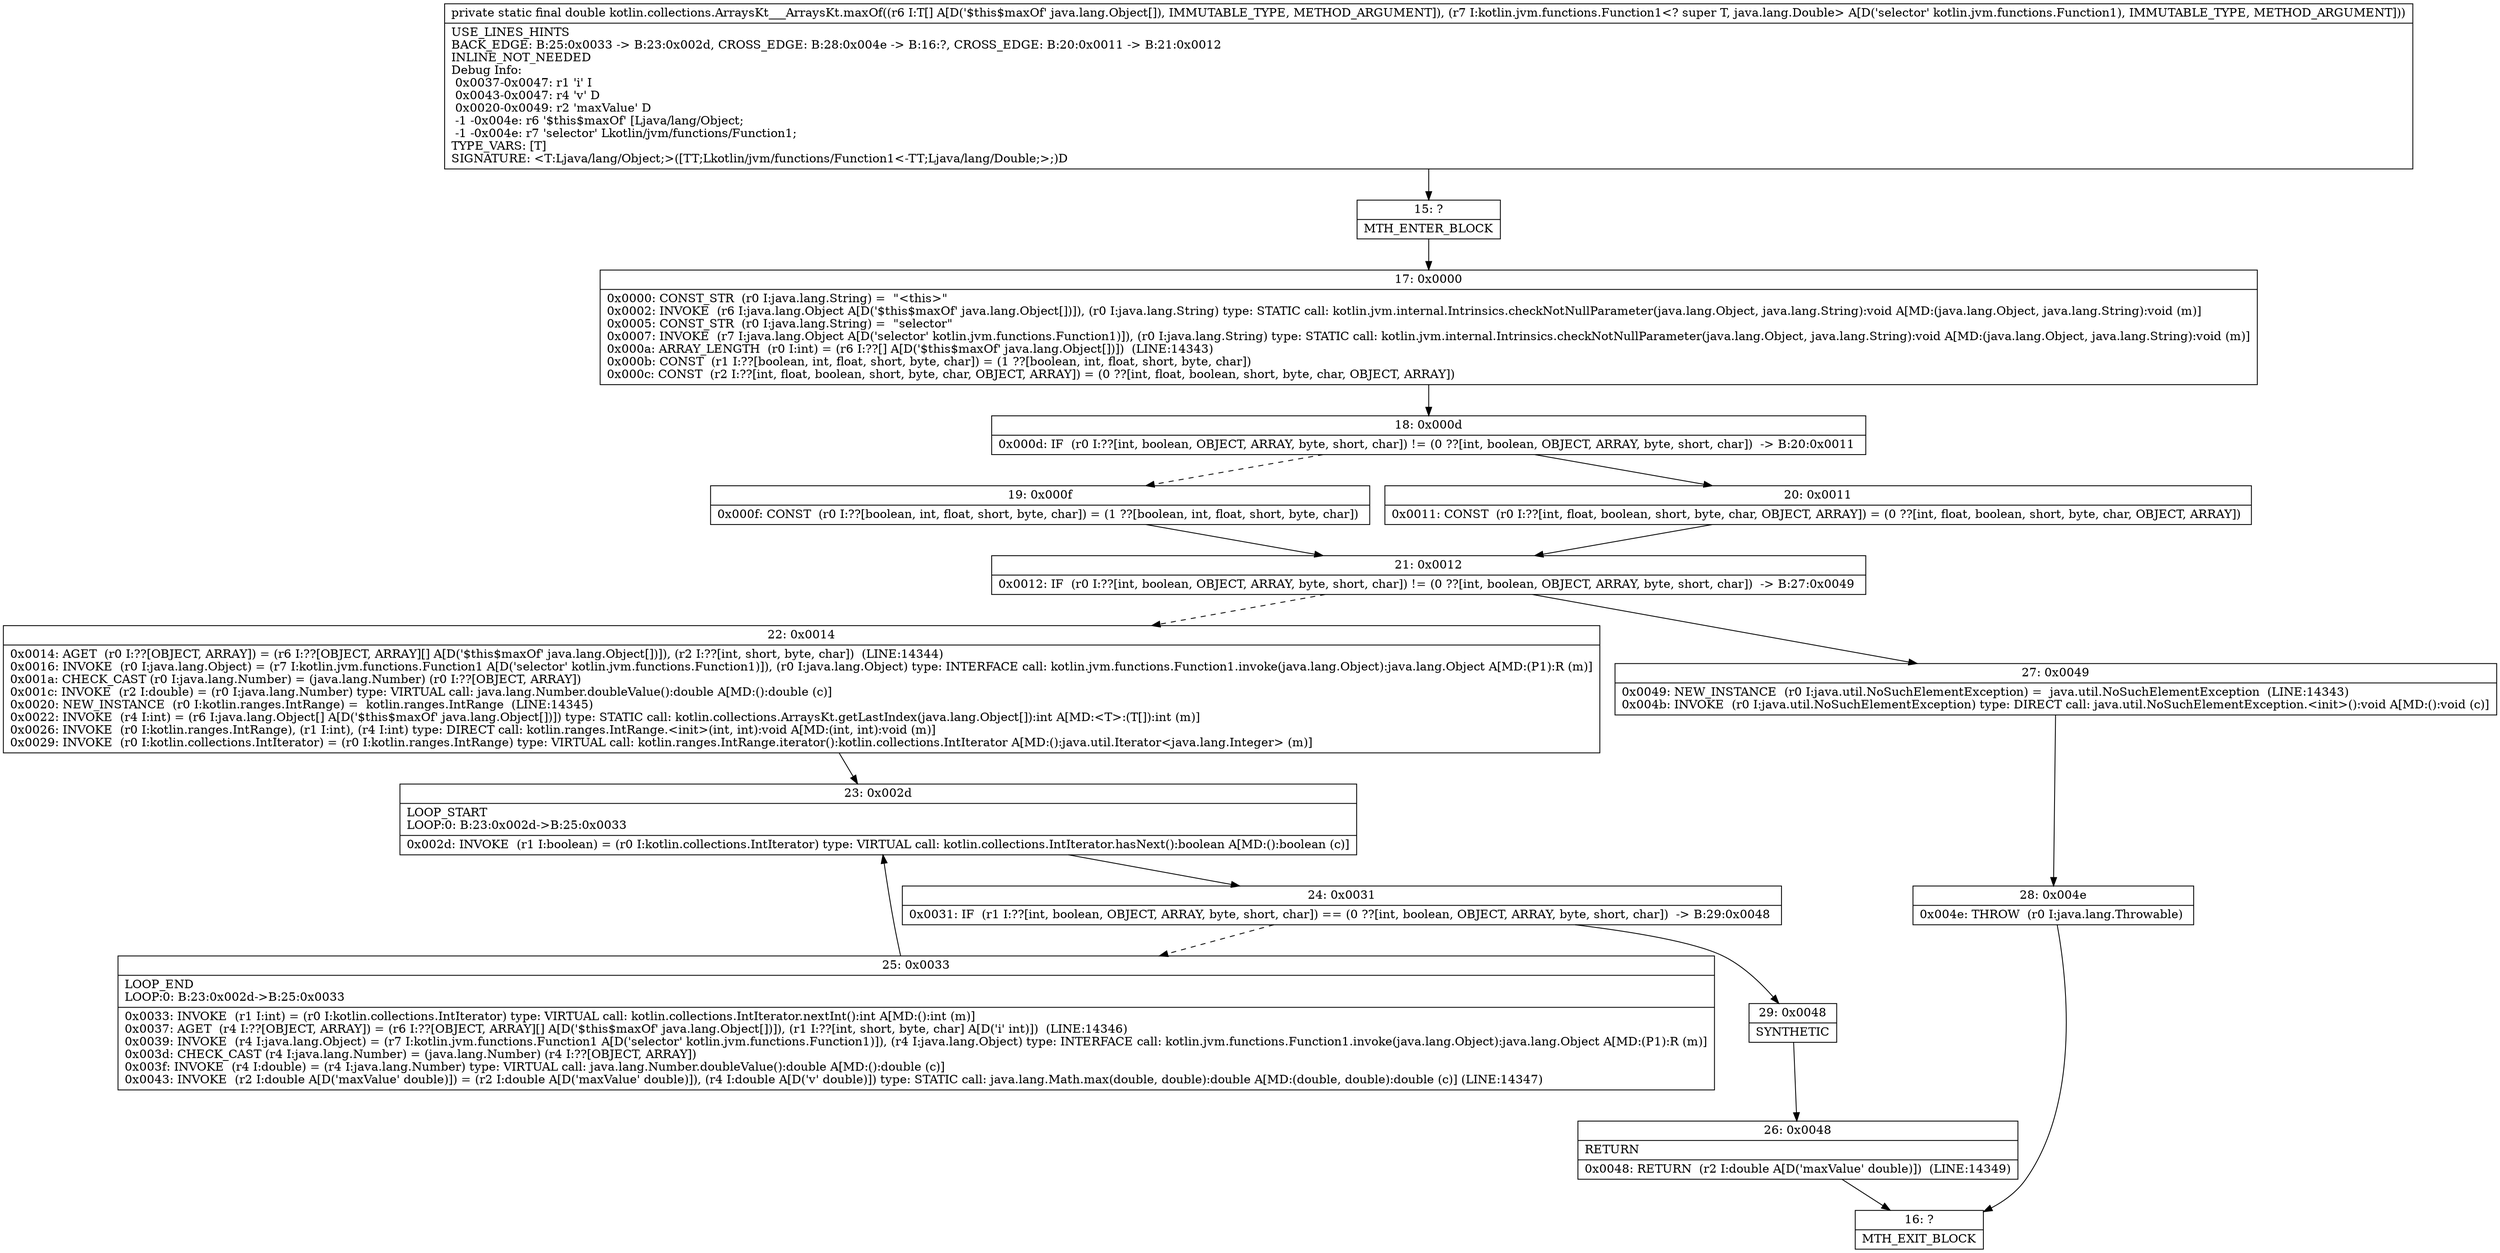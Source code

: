 digraph "CFG forkotlin.collections.ArraysKt___ArraysKt.maxOf([Ljava\/lang\/Object;Lkotlin\/jvm\/functions\/Function1;)D" {
Node_15 [shape=record,label="{15\:\ ?|MTH_ENTER_BLOCK\l}"];
Node_17 [shape=record,label="{17\:\ 0x0000|0x0000: CONST_STR  (r0 I:java.lang.String) =  \"\<this\>\" \l0x0002: INVOKE  (r6 I:java.lang.Object A[D('$this$maxOf' java.lang.Object[])]), (r0 I:java.lang.String) type: STATIC call: kotlin.jvm.internal.Intrinsics.checkNotNullParameter(java.lang.Object, java.lang.String):void A[MD:(java.lang.Object, java.lang.String):void (m)]\l0x0005: CONST_STR  (r0 I:java.lang.String) =  \"selector\" \l0x0007: INVOKE  (r7 I:java.lang.Object A[D('selector' kotlin.jvm.functions.Function1)]), (r0 I:java.lang.String) type: STATIC call: kotlin.jvm.internal.Intrinsics.checkNotNullParameter(java.lang.Object, java.lang.String):void A[MD:(java.lang.Object, java.lang.String):void (m)]\l0x000a: ARRAY_LENGTH  (r0 I:int) = (r6 I:??[] A[D('$this$maxOf' java.lang.Object[])])  (LINE:14343)\l0x000b: CONST  (r1 I:??[boolean, int, float, short, byte, char]) = (1 ??[boolean, int, float, short, byte, char]) \l0x000c: CONST  (r2 I:??[int, float, boolean, short, byte, char, OBJECT, ARRAY]) = (0 ??[int, float, boolean, short, byte, char, OBJECT, ARRAY]) \l}"];
Node_18 [shape=record,label="{18\:\ 0x000d|0x000d: IF  (r0 I:??[int, boolean, OBJECT, ARRAY, byte, short, char]) != (0 ??[int, boolean, OBJECT, ARRAY, byte, short, char])  \-\> B:20:0x0011 \l}"];
Node_19 [shape=record,label="{19\:\ 0x000f|0x000f: CONST  (r0 I:??[boolean, int, float, short, byte, char]) = (1 ??[boolean, int, float, short, byte, char]) \l}"];
Node_21 [shape=record,label="{21\:\ 0x0012|0x0012: IF  (r0 I:??[int, boolean, OBJECT, ARRAY, byte, short, char]) != (0 ??[int, boolean, OBJECT, ARRAY, byte, short, char])  \-\> B:27:0x0049 \l}"];
Node_22 [shape=record,label="{22\:\ 0x0014|0x0014: AGET  (r0 I:??[OBJECT, ARRAY]) = (r6 I:??[OBJECT, ARRAY][] A[D('$this$maxOf' java.lang.Object[])]), (r2 I:??[int, short, byte, char])  (LINE:14344)\l0x0016: INVOKE  (r0 I:java.lang.Object) = (r7 I:kotlin.jvm.functions.Function1 A[D('selector' kotlin.jvm.functions.Function1)]), (r0 I:java.lang.Object) type: INTERFACE call: kotlin.jvm.functions.Function1.invoke(java.lang.Object):java.lang.Object A[MD:(P1):R (m)]\l0x001a: CHECK_CAST (r0 I:java.lang.Number) = (java.lang.Number) (r0 I:??[OBJECT, ARRAY]) \l0x001c: INVOKE  (r2 I:double) = (r0 I:java.lang.Number) type: VIRTUAL call: java.lang.Number.doubleValue():double A[MD:():double (c)]\l0x0020: NEW_INSTANCE  (r0 I:kotlin.ranges.IntRange) =  kotlin.ranges.IntRange  (LINE:14345)\l0x0022: INVOKE  (r4 I:int) = (r6 I:java.lang.Object[] A[D('$this$maxOf' java.lang.Object[])]) type: STATIC call: kotlin.collections.ArraysKt.getLastIndex(java.lang.Object[]):int A[MD:\<T\>:(T[]):int (m)]\l0x0026: INVOKE  (r0 I:kotlin.ranges.IntRange), (r1 I:int), (r4 I:int) type: DIRECT call: kotlin.ranges.IntRange.\<init\>(int, int):void A[MD:(int, int):void (m)]\l0x0029: INVOKE  (r0 I:kotlin.collections.IntIterator) = (r0 I:kotlin.ranges.IntRange) type: VIRTUAL call: kotlin.ranges.IntRange.iterator():kotlin.collections.IntIterator A[MD:():java.util.Iterator\<java.lang.Integer\> (m)]\l}"];
Node_23 [shape=record,label="{23\:\ 0x002d|LOOP_START\lLOOP:0: B:23:0x002d\-\>B:25:0x0033\l|0x002d: INVOKE  (r1 I:boolean) = (r0 I:kotlin.collections.IntIterator) type: VIRTUAL call: kotlin.collections.IntIterator.hasNext():boolean A[MD:():boolean (c)]\l}"];
Node_24 [shape=record,label="{24\:\ 0x0031|0x0031: IF  (r1 I:??[int, boolean, OBJECT, ARRAY, byte, short, char]) == (0 ??[int, boolean, OBJECT, ARRAY, byte, short, char])  \-\> B:29:0x0048 \l}"];
Node_25 [shape=record,label="{25\:\ 0x0033|LOOP_END\lLOOP:0: B:23:0x002d\-\>B:25:0x0033\l|0x0033: INVOKE  (r1 I:int) = (r0 I:kotlin.collections.IntIterator) type: VIRTUAL call: kotlin.collections.IntIterator.nextInt():int A[MD:():int (m)]\l0x0037: AGET  (r4 I:??[OBJECT, ARRAY]) = (r6 I:??[OBJECT, ARRAY][] A[D('$this$maxOf' java.lang.Object[])]), (r1 I:??[int, short, byte, char] A[D('i' int)])  (LINE:14346)\l0x0039: INVOKE  (r4 I:java.lang.Object) = (r7 I:kotlin.jvm.functions.Function1 A[D('selector' kotlin.jvm.functions.Function1)]), (r4 I:java.lang.Object) type: INTERFACE call: kotlin.jvm.functions.Function1.invoke(java.lang.Object):java.lang.Object A[MD:(P1):R (m)]\l0x003d: CHECK_CAST (r4 I:java.lang.Number) = (java.lang.Number) (r4 I:??[OBJECT, ARRAY]) \l0x003f: INVOKE  (r4 I:double) = (r4 I:java.lang.Number) type: VIRTUAL call: java.lang.Number.doubleValue():double A[MD:():double (c)]\l0x0043: INVOKE  (r2 I:double A[D('maxValue' double)]) = (r2 I:double A[D('maxValue' double)]), (r4 I:double A[D('v' double)]) type: STATIC call: java.lang.Math.max(double, double):double A[MD:(double, double):double (c)] (LINE:14347)\l}"];
Node_29 [shape=record,label="{29\:\ 0x0048|SYNTHETIC\l}"];
Node_26 [shape=record,label="{26\:\ 0x0048|RETURN\l|0x0048: RETURN  (r2 I:double A[D('maxValue' double)])  (LINE:14349)\l}"];
Node_16 [shape=record,label="{16\:\ ?|MTH_EXIT_BLOCK\l}"];
Node_27 [shape=record,label="{27\:\ 0x0049|0x0049: NEW_INSTANCE  (r0 I:java.util.NoSuchElementException) =  java.util.NoSuchElementException  (LINE:14343)\l0x004b: INVOKE  (r0 I:java.util.NoSuchElementException) type: DIRECT call: java.util.NoSuchElementException.\<init\>():void A[MD:():void (c)]\l}"];
Node_28 [shape=record,label="{28\:\ 0x004e|0x004e: THROW  (r0 I:java.lang.Throwable) \l}"];
Node_20 [shape=record,label="{20\:\ 0x0011|0x0011: CONST  (r0 I:??[int, float, boolean, short, byte, char, OBJECT, ARRAY]) = (0 ??[int, float, boolean, short, byte, char, OBJECT, ARRAY]) \l}"];
MethodNode[shape=record,label="{private static final double kotlin.collections.ArraysKt___ArraysKt.maxOf((r6 I:T[] A[D('$this$maxOf' java.lang.Object[]), IMMUTABLE_TYPE, METHOD_ARGUMENT]), (r7 I:kotlin.jvm.functions.Function1\<? super T, java.lang.Double\> A[D('selector' kotlin.jvm.functions.Function1), IMMUTABLE_TYPE, METHOD_ARGUMENT]))  | USE_LINES_HINTS\lBACK_EDGE: B:25:0x0033 \-\> B:23:0x002d, CROSS_EDGE: B:28:0x004e \-\> B:16:?, CROSS_EDGE: B:20:0x0011 \-\> B:21:0x0012\lINLINE_NOT_NEEDED\lDebug Info:\l  0x0037\-0x0047: r1 'i' I\l  0x0043\-0x0047: r4 'v' D\l  0x0020\-0x0049: r2 'maxValue' D\l  \-1 \-0x004e: r6 '$this$maxOf' [Ljava\/lang\/Object;\l  \-1 \-0x004e: r7 'selector' Lkotlin\/jvm\/functions\/Function1;\lTYPE_VARS: [T]\lSIGNATURE: \<T:Ljava\/lang\/Object;\>([TT;Lkotlin\/jvm\/functions\/Function1\<\-TT;Ljava\/lang\/Double;\>;)D\l}"];
MethodNode -> Node_15;Node_15 -> Node_17;
Node_17 -> Node_18;
Node_18 -> Node_19[style=dashed];
Node_18 -> Node_20;
Node_19 -> Node_21;
Node_21 -> Node_22[style=dashed];
Node_21 -> Node_27;
Node_22 -> Node_23;
Node_23 -> Node_24;
Node_24 -> Node_25[style=dashed];
Node_24 -> Node_29;
Node_25 -> Node_23;
Node_29 -> Node_26;
Node_26 -> Node_16;
Node_27 -> Node_28;
Node_28 -> Node_16;
Node_20 -> Node_21;
}

